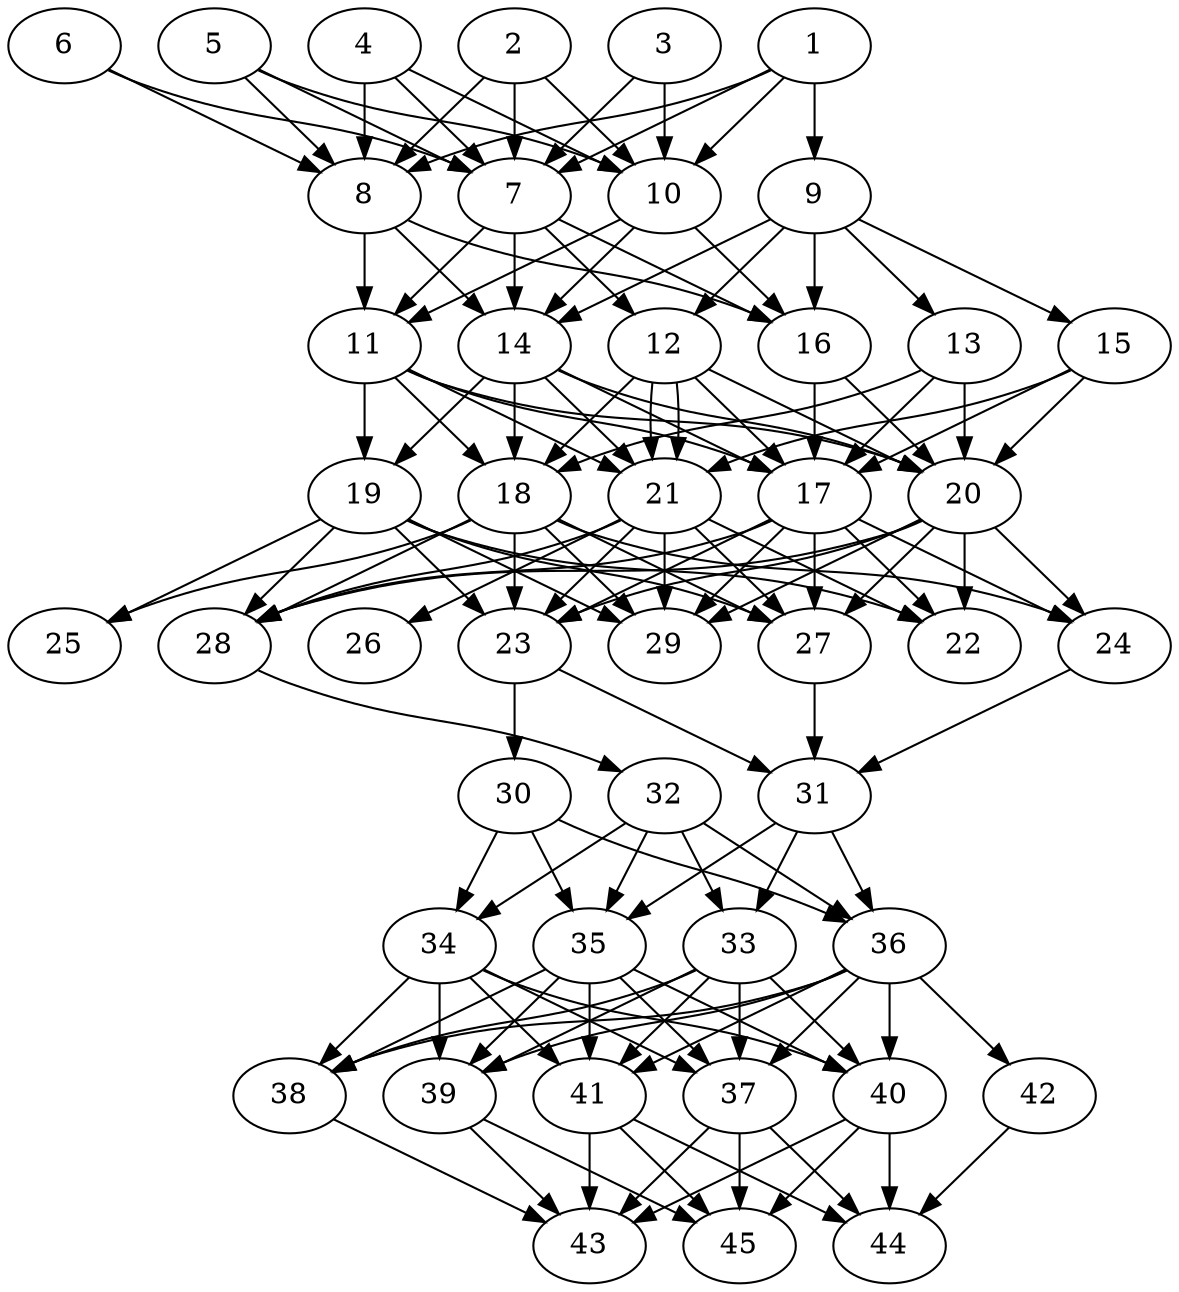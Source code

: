 // DAG automatically generated by daggen at Thu Oct  3 14:07:25 2019
// ./daggen --dot -n 45 --ccr 0.3 --fat 0.5 --regular 0.5 --density 0.9 --mindata 5242880 --maxdata 52428800 
digraph G {
  1 [size="63211520", alpha="0.16", expect_size="18963456"] 
  1 -> 7 [size ="18963456"]
  1 -> 8 [size ="18963456"]
  1 -> 9 [size ="18963456"]
  1 -> 10 [size ="18963456"]
  2 [size="109469013", alpha="0.00", expect_size="32840704"] 
  2 -> 7 [size ="32840704"]
  2 -> 8 [size ="32840704"]
  2 -> 10 [size ="32840704"]
  3 [size="65993387", alpha="0.00", expect_size="19798016"] 
  3 -> 7 [size ="19798016"]
  3 -> 10 [size ="19798016"]
  4 [size="85835093", alpha="0.04", expect_size="25750528"] 
  4 -> 7 [size ="25750528"]
  4 -> 8 [size ="25750528"]
  4 -> 10 [size ="25750528"]
  5 [size="155702613", alpha="0.09", expect_size="46710784"] 
  5 -> 7 [size ="46710784"]
  5 -> 8 [size ="46710784"]
  5 -> 10 [size ="46710784"]
  6 [size="86353920", alpha="0.16", expect_size="25906176"] 
  6 -> 7 [size ="25906176"]
  6 -> 8 [size ="25906176"]
  7 [size="170711040", alpha="0.18", expect_size="51213312"] 
  7 -> 11 [size ="51213312"]
  7 -> 12 [size ="51213312"]
  7 -> 14 [size ="51213312"]
  7 -> 16 [size ="51213312"]
  8 [size="18216960", alpha="0.04", expect_size="5465088"] 
  8 -> 11 [size ="5465088"]
  8 -> 14 [size ="5465088"]
  8 -> 16 [size ="5465088"]
  9 [size="114339840", alpha="0.03", expect_size="34301952"] 
  9 -> 12 [size ="34301952"]
  9 -> 13 [size ="34301952"]
  9 -> 14 [size ="34301952"]
  9 -> 15 [size ="34301952"]
  9 -> 16 [size ="34301952"]
  10 [size="124637867", alpha="0.15", expect_size="37391360"] 
  10 -> 11 [size ="37391360"]
  10 -> 14 [size ="37391360"]
  10 -> 16 [size ="37391360"]
  11 [size="172059307", alpha="0.10", expect_size="51617792"] 
  11 -> 17 [size ="51617792"]
  11 -> 18 [size ="51617792"]
  11 -> 19 [size ="51617792"]
  11 -> 20 [size ="51617792"]
  11 -> 21 [size ="51617792"]
  12 [size="137786027", alpha="0.01", expect_size="41335808"] 
  12 -> 17 [size ="41335808"]
  12 -> 18 [size ="41335808"]
  12 -> 20 [size ="41335808"]
  12 -> 21 [size ="41335808"]
  12 -> 21 [size ="41335808"]
  13 [size="138308267", alpha="0.14", expect_size="41492480"] 
  13 -> 17 [size ="41492480"]
  13 -> 18 [size ="41492480"]
  13 -> 20 [size ="41492480"]
  14 [size="138734933", alpha="0.09", expect_size="41620480"] 
  14 -> 17 [size ="41620480"]
  14 -> 18 [size ="41620480"]
  14 -> 19 [size ="41620480"]
  14 -> 20 [size ="41620480"]
  14 -> 21 [size ="41620480"]
  15 [size="171840853", alpha="0.04", expect_size="51552256"] 
  15 -> 17 [size ="51552256"]
  15 -> 20 [size ="51552256"]
  15 -> 21 [size ="51552256"]
  16 [size="82766507", alpha="0.12", expect_size="24829952"] 
  16 -> 17 [size ="24829952"]
  16 -> 20 [size ="24829952"]
  17 [size="54425600", alpha="0.05", expect_size="16327680"] 
  17 -> 22 [size ="16327680"]
  17 -> 23 [size ="16327680"]
  17 -> 24 [size ="16327680"]
  17 -> 27 [size ="16327680"]
  17 -> 28 [size ="16327680"]
  17 -> 29 [size ="16327680"]
  18 [size="37990400", alpha="0.10", expect_size="11397120"] 
  18 -> 23 [size ="11397120"]
  18 -> 24 [size ="11397120"]
  18 -> 25 [size ="11397120"]
  18 -> 27 [size ="11397120"]
  18 -> 28 [size ="11397120"]
  18 -> 29 [size ="11397120"]
  19 [size="69147307", alpha="0.04", expect_size="20744192"] 
  19 -> 22 [size ="20744192"]
  19 -> 23 [size ="20744192"]
  19 -> 25 [size ="20744192"]
  19 -> 27 [size ="20744192"]
  19 -> 28 [size ="20744192"]
  19 -> 29 [size ="20744192"]
  20 [size="91955200", alpha="0.03", expect_size="27586560"] 
  20 -> 22 [size ="27586560"]
  20 -> 23 [size ="27586560"]
  20 -> 24 [size ="27586560"]
  20 -> 27 [size ="27586560"]
  20 -> 28 [size ="27586560"]
  20 -> 29 [size ="27586560"]
  21 [size="52910080", alpha="0.08", expect_size="15873024"] 
  21 -> 22 [size ="15873024"]
  21 -> 23 [size ="15873024"]
  21 -> 26 [size ="15873024"]
  21 -> 27 [size ="15873024"]
  21 -> 28 [size ="15873024"]
  21 -> 29 [size ="15873024"]
  22 [size="132782080", alpha="0.05", expect_size="39834624"] 
  23 [size="144435200", alpha="0.08", expect_size="43330560"] 
  23 -> 30 [size ="43330560"]
  23 -> 31 [size ="43330560"]
  24 [size="100078933", alpha="0.20", expect_size="30023680"] 
  24 -> 31 [size ="30023680"]
  25 [size="168458240", alpha="0.09", expect_size="50537472"] 
  26 [size="45455360", alpha="0.07", expect_size="13636608"] 
  27 [size="138506240", alpha="0.04", expect_size="41551872"] 
  27 -> 31 [size ="41551872"]
  28 [size="20220587", alpha="0.02", expect_size="6066176"] 
  28 -> 32 [size ="6066176"]
  29 [size="98112853", alpha="0.12", expect_size="29433856"] 
  30 [size="129307307", alpha="0.15", expect_size="38792192"] 
  30 -> 34 [size ="38792192"]
  30 -> 35 [size ="38792192"]
  30 -> 36 [size ="38792192"]
  31 [size="154535253", alpha="0.18", expect_size="46360576"] 
  31 -> 33 [size ="46360576"]
  31 -> 35 [size ="46360576"]
  31 -> 36 [size ="46360576"]
  32 [size="62252373", alpha="0.17", expect_size="18675712"] 
  32 -> 33 [size ="18675712"]
  32 -> 34 [size ="18675712"]
  32 -> 35 [size ="18675712"]
  32 -> 36 [size ="18675712"]
  33 [size="101730987", alpha="0.10", expect_size="30519296"] 
  33 -> 37 [size ="30519296"]
  33 -> 38 [size ="30519296"]
  33 -> 39 [size ="30519296"]
  33 -> 40 [size ="30519296"]
  33 -> 41 [size ="30519296"]
  34 [size="164212053", alpha="0.20", expect_size="49263616"] 
  34 -> 37 [size ="49263616"]
  34 -> 38 [size ="49263616"]
  34 -> 39 [size ="49263616"]
  34 -> 40 [size ="49263616"]
  34 -> 41 [size ="49263616"]
  35 [size="160764587", alpha="0.08", expect_size="48229376"] 
  35 -> 37 [size ="48229376"]
  35 -> 38 [size ="48229376"]
  35 -> 39 [size ="48229376"]
  35 -> 40 [size ="48229376"]
  35 -> 41 [size ="48229376"]
  36 [size="72328533", alpha="0.06", expect_size="21698560"] 
  36 -> 37 [size ="21698560"]
  36 -> 38 [size ="21698560"]
  36 -> 39 [size ="21698560"]
  36 -> 40 [size ="21698560"]
  36 -> 41 [size ="21698560"]
  36 -> 42 [size ="21698560"]
  37 [size="125074773", alpha="0.07", expect_size="37522432"] 
  37 -> 43 [size ="37522432"]
  37 -> 44 [size ="37522432"]
  37 -> 45 [size ="37522432"]
  38 [size="157665280", alpha="0.12", expect_size="47299584"] 
  38 -> 43 [size ="47299584"]
  39 [size="170840747", alpha="0.03", expect_size="51252224"] 
  39 -> 43 [size ="51252224"]
  39 -> 45 [size ="51252224"]
  40 [size="104185173", alpha="0.03", expect_size="31255552"] 
  40 -> 43 [size ="31255552"]
  40 -> 44 [size ="31255552"]
  40 -> 45 [size ="31255552"]
  41 [size="64856747", alpha="0.08", expect_size="19457024"] 
  41 -> 43 [size ="19457024"]
  41 -> 44 [size ="19457024"]
  41 -> 45 [size ="19457024"]
  42 [size="50158933", alpha="0.08", expect_size="15047680"] 
  42 -> 44 [size ="15047680"]
  43 [size="23115093", alpha="0.04", expect_size="6934528"] 
  44 [size="104560640", alpha="0.10", expect_size="31368192"] 
  45 [size="101184853", alpha="0.16", expect_size="30355456"] 
}
